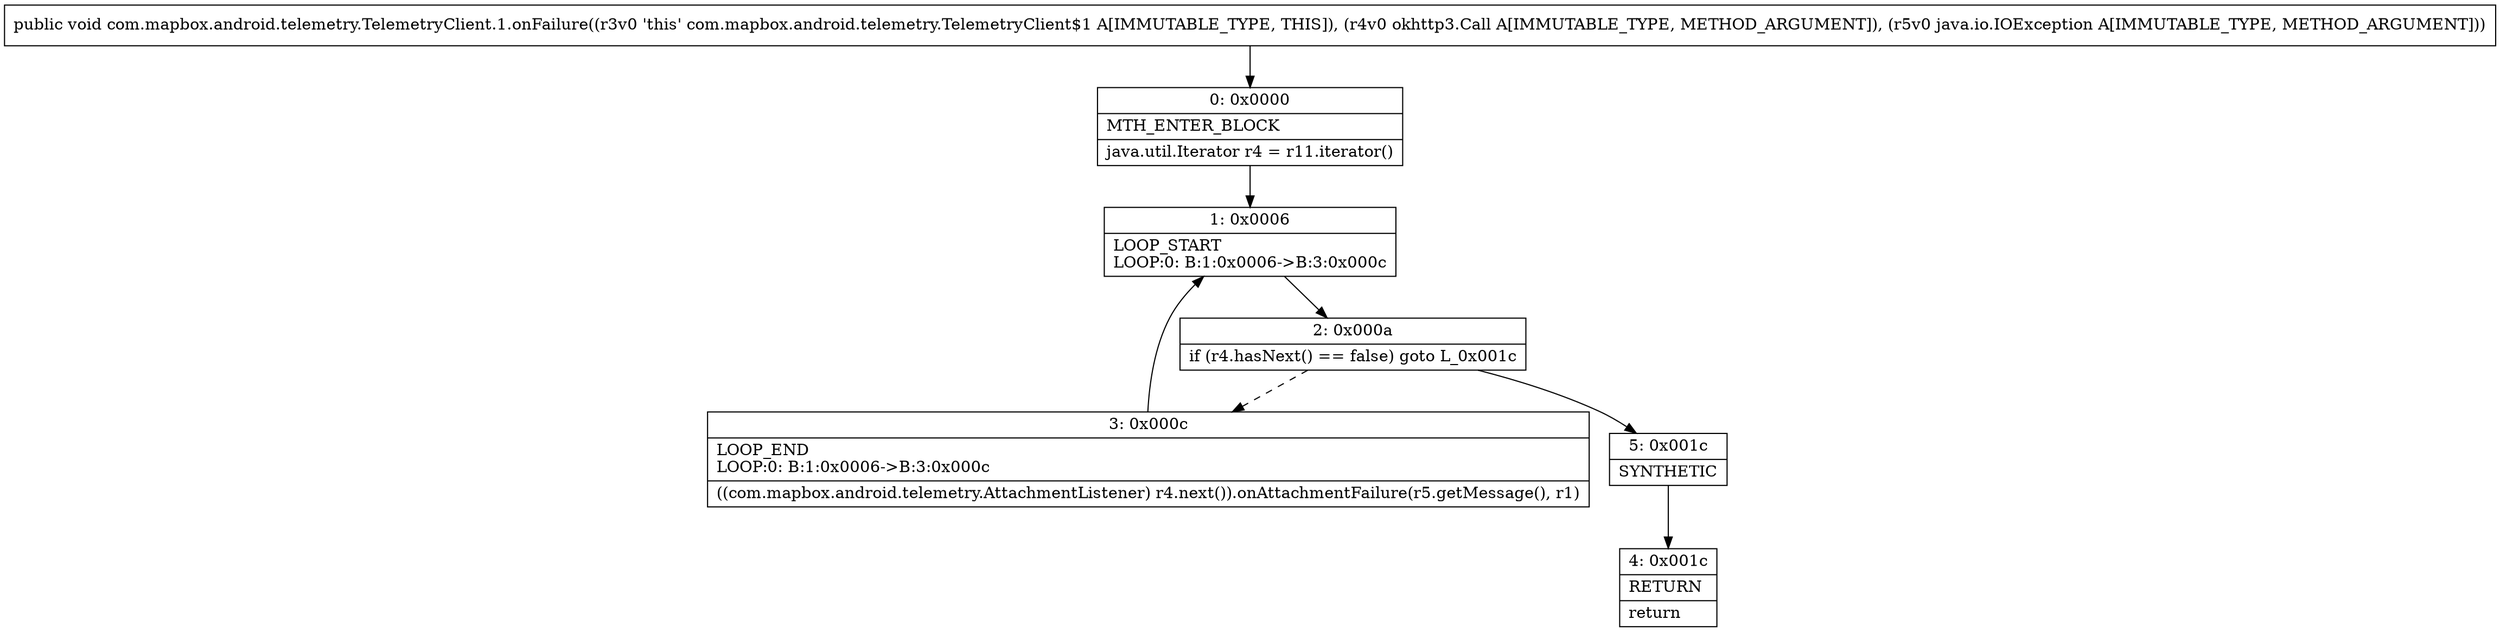digraph "CFG forcom.mapbox.android.telemetry.TelemetryClient.1.onFailure(Lokhttp3\/Call;Ljava\/io\/IOException;)V" {
Node_0 [shape=record,label="{0\:\ 0x0000|MTH_ENTER_BLOCK\l|java.util.Iterator r4 = r11.iterator()\l}"];
Node_1 [shape=record,label="{1\:\ 0x0006|LOOP_START\lLOOP:0: B:1:0x0006\-\>B:3:0x000c\l}"];
Node_2 [shape=record,label="{2\:\ 0x000a|if (r4.hasNext() == false) goto L_0x001c\l}"];
Node_3 [shape=record,label="{3\:\ 0x000c|LOOP_END\lLOOP:0: B:1:0x0006\-\>B:3:0x000c\l|((com.mapbox.android.telemetry.AttachmentListener) r4.next()).onAttachmentFailure(r5.getMessage(), r1)\l}"];
Node_4 [shape=record,label="{4\:\ 0x001c|RETURN\l|return\l}"];
Node_5 [shape=record,label="{5\:\ 0x001c|SYNTHETIC\l}"];
MethodNode[shape=record,label="{public void com.mapbox.android.telemetry.TelemetryClient.1.onFailure((r3v0 'this' com.mapbox.android.telemetry.TelemetryClient$1 A[IMMUTABLE_TYPE, THIS]), (r4v0 okhttp3.Call A[IMMUTABLE_TYPE, METHOD_ARGUMENT]), (r5v0 java.io.IOException A[IMMUTABLE_TYPE, METHOD_ARGUMENT])) }"];
MethodNode -> Node_0;
Node_0 -> Node_1;
Node_1 -> Node_2;
Node_2 -> Node_3[style=dashed];
Node_2 -> Node_5;
Node_3 -> Node_1;
Node_5 -> Node_4;
}

